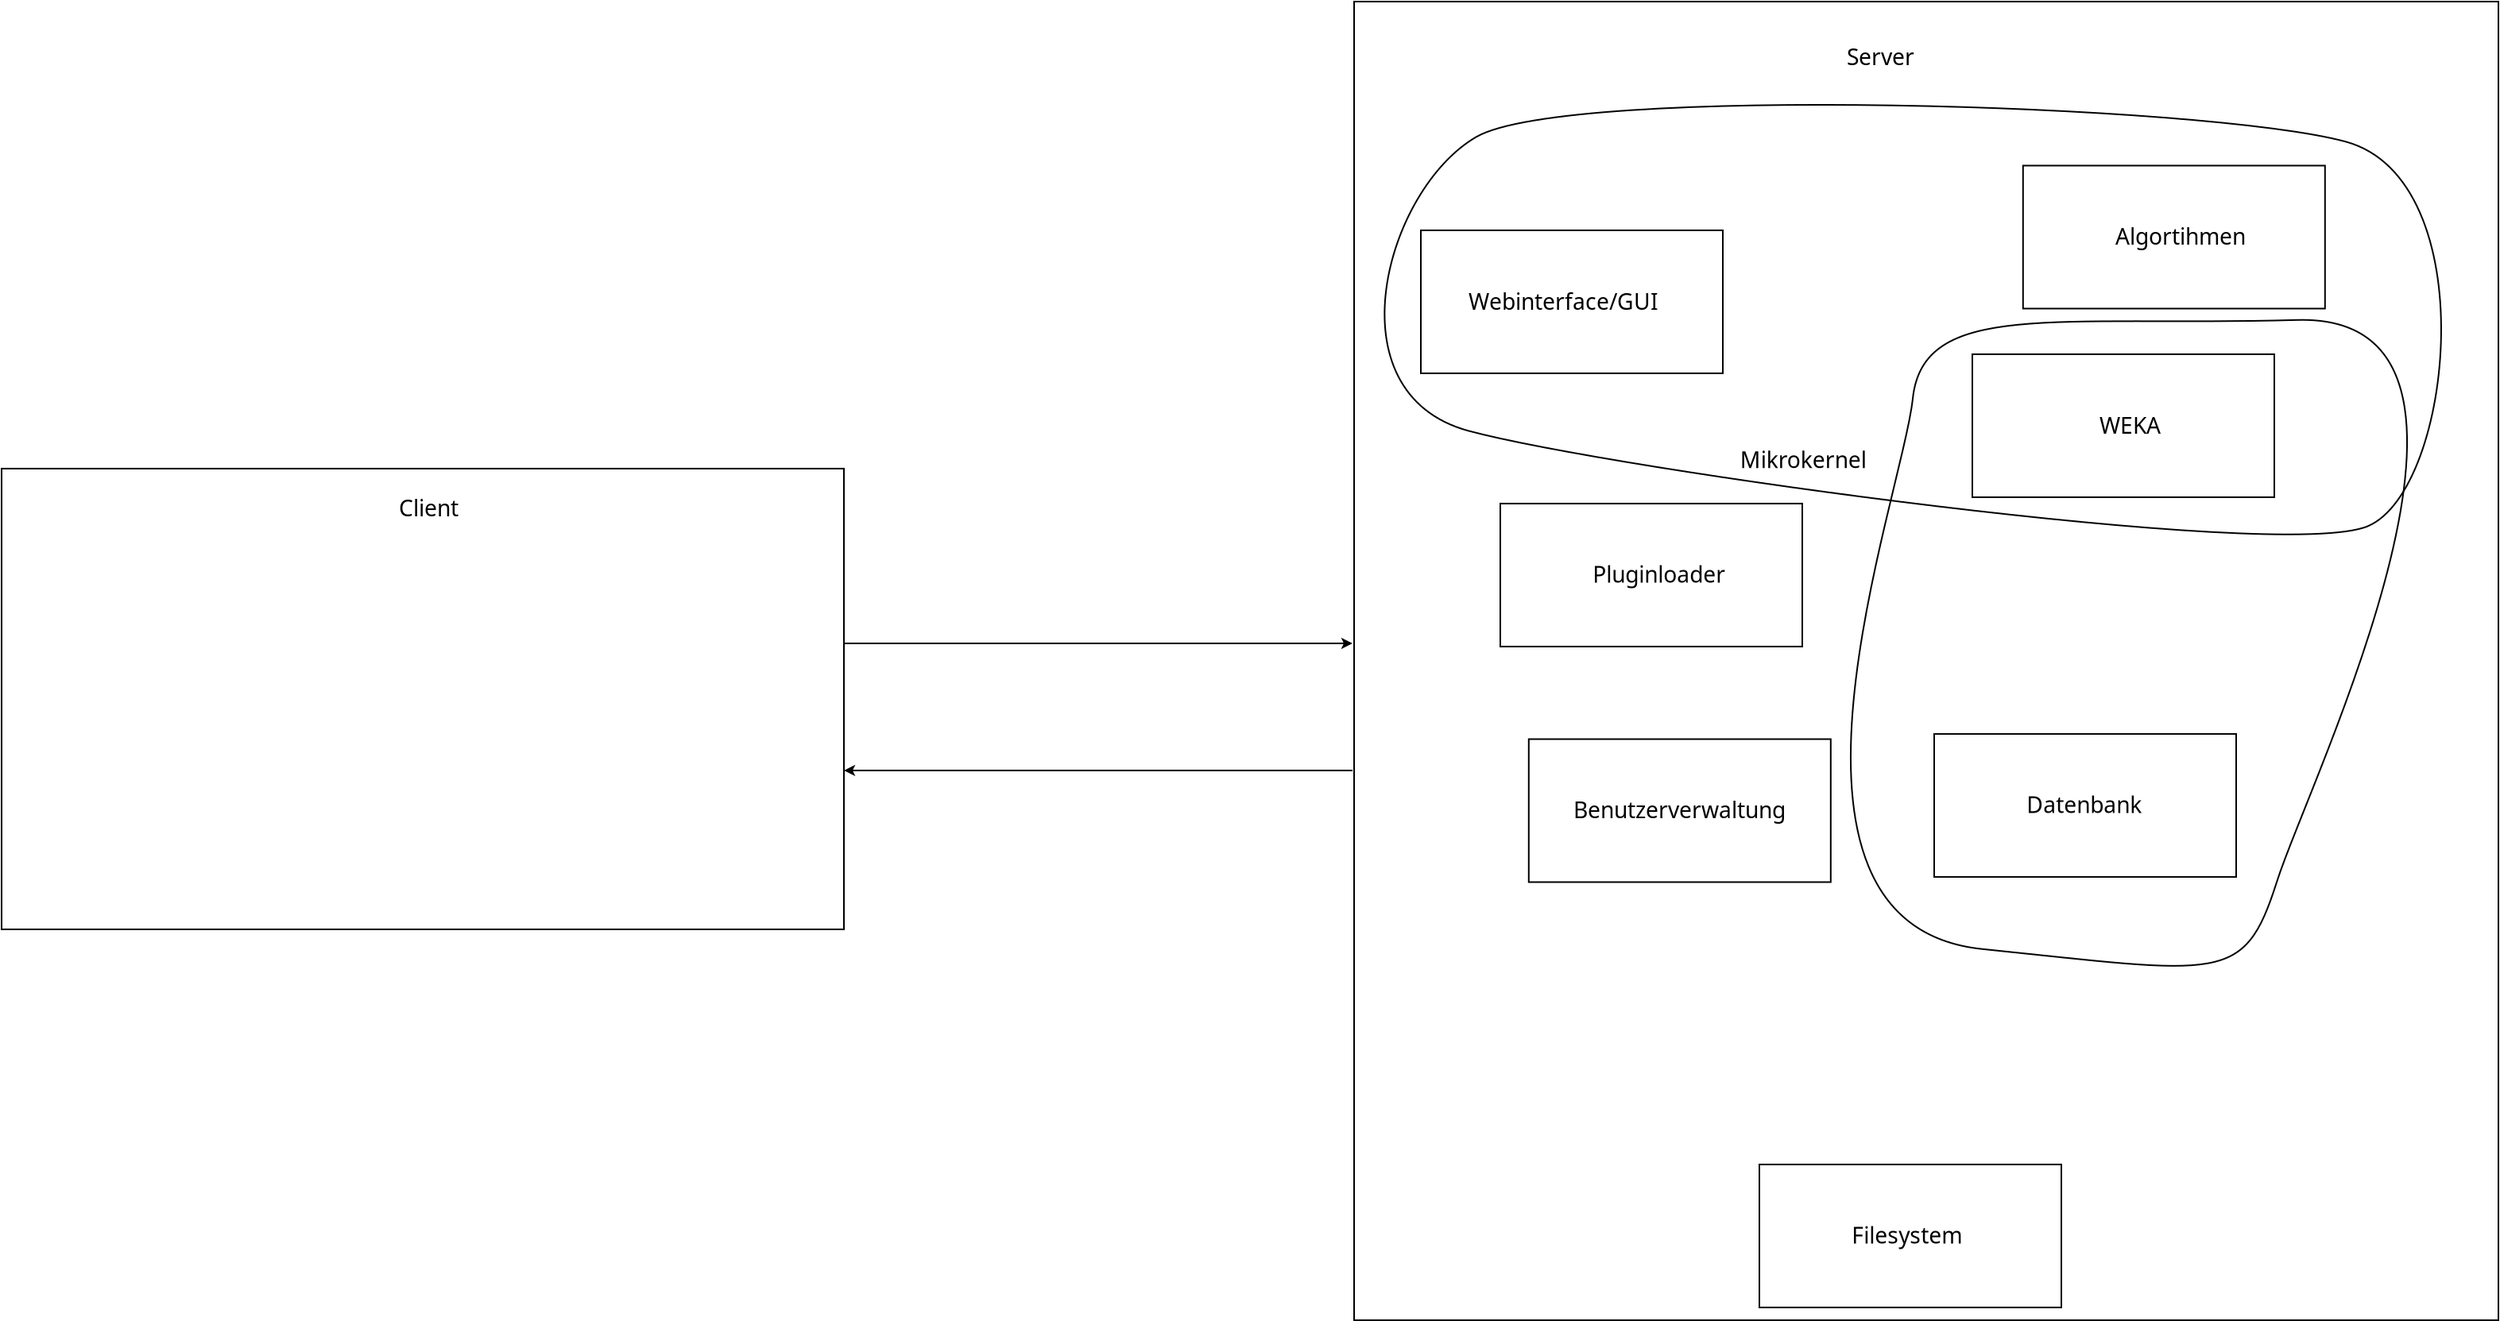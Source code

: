 <?xml version="1.0" encoding="UTF-8"?>
<dia:diagram xmlns:dia="http://www.lysator.liu.se/~alla/dia/">
  <dia:layer name="Server/Client" visible="true">
    <dia:object type="Standard - Line" version="0" id="O0">
      <dia:attribute name="obj_pos">
        <dia:point val="36,7"/>
      </dia:attribute>
      <dia:attribute name="obj_bb">
        <dia:rectangle val="35.95,6.638;68.112,7.362"/>
      </dia:attribute>
      <dia:attribute name="conn_endpoints">
        <dia:point val="36,7"/>
        <dia:point val="68,7"/>
      </dia:attribute>
      <dia:attribute name="numcp">
        <dia:int val="1"/>
      </dia:attribute>
      <dia:attribute name="end_arrow">
        <dia:enum val="22"/>
      </dia:attribute>
      <dia:attribute name="end_arrow_length">
        <dia:real val="0.5"/>
      </dia:attribute>
      <dia:attribute name="end_arrow_width">
        <dia:real val="0.5"/>
      </dia:attribute>
    </dia:object>
    <dia:object type="Standard - Line" version="0" id="O1">
      <dia:attribute name="obj_pos">
        <dia:point val="68,15"/>
      </dia:attribute>
      <dia:attribute name="obj_bb">
        <dia:rectangle val="35.888,14.638;68.05,15.362"/>
      </dia:attribute>
      <dia:attribute name="conn_endpoints">
        <dia:point val="68,15"/>
        <dia:point val="36,15"/>
      </dia:attribute>
      <dia:attribute name="numcp">
        <dia:int val="1"/>
      </dia:attribute>
      <dia:attribute name="end_arrow">
        <dia:enum val="22"/>
      </dia:attribute>
      <dia:attribute name="end_arrow_length">
        <dia:real val="0.5"/>
      </dia:attribute>
      <dia:attribute name="end_arrow_width">
        <dia:real val="0.5"/>
      </dia:attribute>
    </dia:object>
    <dia:object type="Standard - Text" version="1" id="O2">
      <dia:attribute name="obj_pos">
        <dia:point val="-27,6"/>
      </dia:attribute>
      <dia:attribute name="obj_bb">
        <dia:rectangle val="-27,5.405;-27,6.152"/>
      </dia:attribute>
      <dia:attribute name="text">
        <dia:composite type="text">
          <dia:attribute name="string">
            <dia:string>##</dia:string>
          </dia:attribute>
          <dia:attribute name="font">
            <dia:font family="sans" style="0" name="Helvetica"/>
          </dia:attribute>
          <dia:attribute name="height">
            <dia:real val="0.8"/>
          </dia:attribute>
          <dia:attribute name="pos">
            <dia:point val="-27,6"/>
          </dia:attribute>
          <dia:attribute name="color">
            <dia:color val="#000000"/>
          </dia:attribute>
          <dia:attribute name="alignment">
            <dia:enum val="0"/>
          </dia:attribute>
        </dia:composite>
      </dia:attribute>
      <dia:attribute name="valign">
        <dia:enum val="3"/>
      </dia:attribute>
    </dia:object>
    <dia:group>
      <dia:object type="Standard - Box" version="0" id="O3">
        <dia:attribute name="obj_pos">
          <dia:point val="68.1,-33.397"/>
        </dia:attribute>
        <dia:attribute name="obj_bb">
          <dia:rectangle val="68.05,-33.447;140.15,49.653"/>
        </dia:attribute>
        <dia:attribute name="elem_corner">
          <dia:point val="68.1,-33.397"/>
        </dia:attribute>
        <dia:attribute name="elem_width">
          <dia:real val="72"/>
        </dia:attribute>
        <dia:attribute name="elem_height">
          <dia:real val="83"/>
        </dia:attribute>
        <dia:attribute name="show_background">
          <dia:boolean val="true"/>
        </dia:attribute>
      </dia:object>
      <dia:object type="Standard - Text" version="1" id="O4">
        <dia:attribute name="obj_pos">
          <dia:point val="99.1,-29.397"/>
        </dia:attribute>
        <dia:attribute name="obj_bb">
          <dia:rectangle val="99.1,-30.707;103.725,-29.062"/>
        </dia:attribute>
        <dia:attribute name="text">
          <dia:composite type="text">
            <dia:attribute name="string">
              <dia:string>#Server#</dia:string>
            </dia:attribute>
            <dia:attribute name="font">
              <dia:font family="sans" style="0" name="Helvetica"/>
            </dia:attribute>
            <dia:attribute name="height">
              <dia:real val="1.764"/>
            </dia:attribute>
            <dia:attribute name="pos">
              <dia:point val="99.1,-29.397"/>
            </dia:attribute>
            <dia:attribute name="color">
              <dia:color val="#000000"/>
            </dia:attribute>
            <dia:attribute name="alignment">
              <dia:enum val="0"/>
            </dia:attribute>
          </dia:composite>
        </dia:attribute>
        <dia:attribute name="valign">
          <dia:enum val="3"/>
        </dia:attribute>
      </dia:object>
    </dia:group>
    <dia:group>
      <dia:object type="Standard - Box" version="0" id="O5">
        <dia:attribute name="obj_pos">
          <dia:point val="-17,-4"/>
        </dia:attribute>
        <dia:attribute name="obj_bb">
          <dia:rectangle val="-17.05,-4.05;36.05,25.05"/>
        </dia:attribute>
        <dia:attribute name="elem_corner">
          <dia:point val="-17,-4"/>
        </dia:attribute>
        <dia:attribute name="elem_width">
          <dia:real val="53"/>
        </dia:attribute>
        <dia:attribute name="elem_height">
          <dia:real val="29"/>
        </dia:attribute>
        <dia:attribute name="show_background">
          <dia:boolean val="true"/>
        </dia:attribute>
      </dia:object>
      <dia:object type="Standard - Text" version="1" id="O6">
        <dia:attribute name="obj_pos">
          <dia:point val="8,-1"/>
        </dia:attribute>
        <dia:attribute name="obj_bb">
          <dia:rectangle val="8,-2.31;12.085,-0.665"/>
        </dia:attribute>
        <dia:attribute name="text">
          <dia:composite type="text">
            <dia:attribute name="string">
              <dia:string>#Client#</dia:string>
            </dia:attribute>
            <dia:attribute name="font">
              <dia:font family="sans" style="0" name="Helvetica"/>
            </dia:attribute>
            <dia:attribute name="height">
              <dia:real val="1.764"/>
            </dia:attribute>
            <dia:attribute name="pos">
              <dia:point val="8,-1"/>
            </dia:attribute>
            <dia:attribute name="color">
              <dia:color val="#000000"/>
            </dia:attribute>
            <dia:attribute name="alignment">
              <dia:enum val="0"/>
            </dia:attribute>
          </dia:composite>
        </dia:attribute>
        <dia:attribute name="valign">
          <dia:enum val="3"/>
        </dia:attribute>
      </dia:object>
    </dia:group>
    <dia:group>
      <dia:object type="Standard - Box" version="0" id="O7">
        <dia:attribute name="obj_pos">
          <dia:point val="107,-11.2"/>
        </dia:attribute>
        <dia:attribute name="obj_bb">
          <dia:rectangle val="106.95,-11.25;126.05,-2.15"/>
        </dia:attribute>
        <dia:attribute name="elem_corner">
          <dia:point val="107,-11.2"/>
        </dia:attribute>
        <dia:attribute name="elem_width">
          <dia:real val="19"/>
        </dia:attribute>
        <dia:attribute name="elem_height">
          <dia:real val="9"/>
        </dia:attribute>
        <dia:attribute name="show_background">
          <dia:boolean val="true"/>
        </dia:attribute>
      </dia:object>
      <dia:object type="Standard - Text" version="1" id="O8">
        <dia:attribute name="obj_pos">
          <dia:point val="115,-6.2"/>
        </dia:attribute>
        <dia:attribute name="obj_bb">
          <dia:rectangle val="115,-7.51;119.153,-5.865"/>
        </dia:attribute>
        <dia:attribute name="text">
          <dia:composite type="text">
            <dia:attribute name="string">
              <dia:string>#WEKA#</dia:string>
            </dia:attribute>
            <dia:attribute name="font">
              <dia:font family="sans" style="0" name="Helvetica"/>
            </dia:attribute>
            <dia:attribute name="height">
              <dia:real val="1.764"/>
            </dia:attribute>
            <dia:attribute name="pos">
              <dia:point val="115,-6.2"/>
            </dia:attribute>
            <dia:attribute name="color">
              <dia:color val="#000000"/>
            </dia:attribute>
            <dia:attribute name="alignment">
              <dia:enum val="0"/>
            </dia:attribute>
          </dia:composite>
        </dia:attribute>
        <dia:attribute name="valign">
          <dia:enum val="3"/>
        </dia:attribute>
      </dia:object>
    </dia:group>
    <dia:group>
      <dia:object type="Standard - Box" version="0" id="O9">
        <dia:attribute name="obj_pos">
          <dia:point val="93.6,39.8"/>
        </dia:attribute>
        <dia:attribute name="obj_bb">
          <dia:rectangle val="93.55,39.75;112.65,48.85"/>
        </dia:attribute>
        <dia:attribute name="elem_corner">
          <dia:point val="93.6,39.8"/>
        </dia:attribute>
        <dia:attribute name="elem_width">
          <dia:real val="19"/>
        </dia:attribute>
        <dia:attribute name="elem_height">
          <dia:real val="9"/>
        </dia:attribute>
        <dia:attribute name="show_background">
          <dia:boolean val="true"/>
        </dia:attribute>
      </dia:object>
      <dia:object type="Standard - Text" version="1" id="O10">
        <dia:attribute name="obj_pos">
          <dia:point val="99.41,44.773"/>
        </dia:attribute>
        <dia:attribute name="obj_bb">
          <dia:rectangle val="99.41,43.462;106.872,45.108"/>
        </dia:attribute>
        <dia:attribute name="text">
          <dia:composite type="text">
            <dia:attribute name="string">
              <dia:string>#Filesystem#</dia:string>
            </dia:attribute>
            <dia:attribute name="font">
              <dia:font family="sans" style="0" name="Helvetica"/>
            </dia:attribute>
            <dia:attribute name="height">
              <dia:real val="1.764"/>
            </dia:attribute>
            <dia:attribute name="pos">
              <dia:point val="99.41,44.773"/>
            </dia:attribute>
            <dia:attribute name="color">
              <dia:color val="#000000"/>
            </dia:attribute>
            <dia:attribute name="alignment">
              <dia:enum val="0"/>
            </dia:attribute>
          </dia:composite>
        </dia:attribute>
        <dia:attribute name="valign">
          <dia:enum val="3"/>
        </dia:attribute>
      </dia:object>
    </dia:group>
    <dia:group>
      <dia:object type="Standard - Box" version="0" id="O11">
        <dia:attribute name="obj_pos">
          <dia:point val="79.09,13.027"/>
        </dia:attribute>
        <dia:attribute name="obj_bb">
          <dia:rectangle val="79.04,12.977;98.14,22.078"/>
        </dia:attribute>
        <dia:attribute name="elem_corner">
          <dia:point val="79.09,13.027"/>
        </dia:attribute>
        <dia:attribute name="elem_width">
          <dia:real val="19"/>
        </dia:attribute>
        <dia:attribute name="elem_height">
          <dia:real val="9"/>
        </dia:attribute>
        <dia:attribute name="show_background">
          <dia:boolean val="true"/>
        </dia:attribute>
      </dia:object>
      <dia:object type="Standard - Text" version="1" id="O12">
        <dia:attribute name="obj_pos">
          <dia:point val="81.9,18"/>
        </dia:attribute>
        <dia:attribute name="obj_bb">
          <dia:rectangle val="81.9,16.69;96.198,18.335"/>
        </dia:attribute>
        <dia:attribute name="text">
          <dia:composite type="text">
            <dia:attribute name="string">
              <dia:string>#Benutzerverwaltung#</dia:string>
            </dia:attribute>
            <dia:attribute name="font">
              <dia:font family="sans" style="0" name="Helvetica"/>
            </dia:attribute>
            <dia:attribute name="height">
              <dia:real val="1.764"/>
            </dia:attribute>
            <dia:attribute name="pos">
              <dia:point val="81.9,18"/>
            </dia:attribute>
            <dia:attribute name="color">
              <dia:color val="#000000"/>
            </dia:attribute>
            <dia:attribute name="alignment">
              <dia:enum val="0"/>
            </dia:attribute>
          </dia:composite>
        </dia:attribute>
        <dia:attribute name="valign">
          <dia:enum val="3"/>
        </dia:attribute>
      </dia:object>
    </dia:group>
    <dia:group>
      <dia:object type="Standard - Box" version="0" id="O13">
        <dia:attribute name="obj_pos">
          <dia:point val="77.3,-1.8"/>
        </dia:attribute>
        <dia:attribute name="obj_bb">
          <dia:rectangle val="77.25,-1.85;96.35,7.25"/>
        </dia:attribute>
        <dia:attribute name="elem_corner">
          <dia:point val="77.3,-1.8"/>
        </dia:attribute>
        <dia:attribute name="elem_width">
          <dia:real val="19"/>
        </dia:attribute>
        <dia:attribute name="elem_height">
          <dia:real val="9"/>
        </dia:attribute>
        <dia:attribute name="show_background">
          <dia:boolean val="true"/>
        </dia:attribute>
      </dia:object>
      <dia:object type="Standard - Text" version="1" id="O14">
        <dia:attribute name="obj_pos">
          <dia:point val="83.11,3.172"/>
        </dia:attribute>
        <dia:attribute name="obj_bb">
          <dia:rectangle val="83.11,1.863;91.892,3.507"/>
        </dia:attribute>
        <dia:attribute name="text">
          <dia:composite type="text">
            <dia:attribute name="string">
              <dia:string>#Pluginloader#</dia:string>
            </dia:attribute>
            <dia:attribute name="font">
              <dia:font family="sans" style="0" name="Helvetica"/>
            </dia:attribute>
            <dia:attribute name="height">
              <dia:real val="1.764"/>
            </dia:attribute>
            <dia:attribute name="pos">
              <dia:point val="83.11,3.172"/>
            </dia:attribute>
            <dia:attribute name="color">
              <dia:color val="#000000"/>
            </dia:attribute>
            <dia:attribute name="alignment">
              <dia:enum val="0"/>
            </dia:attribute>
          </dia:composite>
        </dia:attribute>
        <dia:attribute name="valign">
          <dia:enum val="3"/>
        </dia:attribute>
      </dia:object>
    </dia:group>
    <dia:group>
      <dia:object type="Standard - Box" version="0" id="O15">
        <dia:attribute name="obj_pos">
          <dia:point val="72.3,-19"/>
        </dia:attribute>
        <dia:attribute name="obj_bb">
          <dia:rectangle val="72.25,-19.05;91.35,-9.95"/>
        </dia:attribute>
        <dia:attribute name="elem_corner">
          <dia:point val="72.3,-19"/>
        </dia:attribute>
        <dia:attribute name="elem_width">
          <dia:real val="19"/>
        </dia:attribute>
        <dia:attribute name="elem_height">
          <dia:real val="9"/>
        </dia:attribute>
        <dia:attribute name="show_background">
          <dia:boolean val="true"/>
        </dia:attribute>
      </dia:object>
      <dia:object type="Standard - Text" version="1" id="O16">
        <dia:attribute name="obj_pos">
          <dia:point val="75.3,-14"/>
        </dia:attribute>
        <dia:attribute name="obj_bb">
          <dia:rectangle val="75.3,-15.31;87.683,-13.665"/>
        </dia:attribute>
        <dia:attribute name="text">
          <dia:composite type="text">
            <dia:attribute name="string">
              <dia:string>#Webinterface/GUI#</dia:string>
            </dia:attribute>
            <dia:attribute name="font">
              <dia:font family="sans" style="0" name="Helvetica"/>
            </dia:attribute>
            <dia:attribute name="height">
              <dia:real val="1.764"/>
            </dia:attribute>
            <dia:attribute name="pos">
              <dia:point val="75.3,-14"/>
            </dia:attribute>
            <dia:attribute name="color">
              <dia:color val="#000000"/>
            </dia:attribute>
            <dia:attribute name="alignment">
              <dia:enum val="0"/>
            </dia:attribute>
          </dia:composite>
        </dia:attribute>
        <dia:attribute name="valign">
          <dia:enum val="3"/>
        </dia:attribute>
      </dia:object>
    </dia:group>
    <dia:group>
      <dia:object type="Standard - Box" version="0" id="O17">
        <dia:attribute name="obj_pos">
          <dia:point val="104.6,12.7"/>
        </dia:attribute>
        <dia:attribute name="obj_bb">
          <dia:rectangle val="104.55,12.65;123.65,21.75"/>
        </dia:attribute>
        <dia:attribute name="elem_corner">
          <dia:point val="104.6,12.7"/>
        </dia:attribute>
        <dia:attribute name="elem_width">
          <dia:real val="19"/>
        </dia:attribute>
        <dia:attribute name="elem_height">
          <dia:real val="9"/>
        </dia:attribute>
        <dia:attribute name="show_background">
          <dia:boolean val="true"/>
        </dia:attribute>
      </dia:object>
      <dia:object type="Standard - Text" version="1" id="O18">
        <dia:attribute name="obj_pos">
          <dia:point val="110.41,17.672"/>
        </dia:attribute>
        <dia:attribute name="obj_bb">
          <dia:rectangle val="110.41,16.363;118.15,18.008"/>
        </dia:attribute>
        <dia:attribute name="text">
          <dia:composite type="text">
            <dia:attribute name="string">
              <dia:string>#Datenbank#</dia:string>
            </dia:attribute>
            <dia:attribute name="font">
              <dia:font family="sans" style="0" name="Helvetica"/>
            </dia:attribute>
            <dia:attribute name="height">
              <dia:real val="1.764"/>
            </dia:attribute>
            <dia:attribute name="pos">
              <dia:point val="110.41,17.672"/>
            </dia:attribute>
            <dia:attribute name="color">
              <dia:color val="#000000"/>
            </dia:attribute>
            <dia:attribute name="alignment">
              <dia:enum val="0"/>
            </dia:attribute>
          </dia:composite>
        </dia:attribute>
        <dia:attribute name="valign">
          <dia:enum val="3"/>
        </dia:attribute>
      </dia:object>
    </dia:group>
    <dia:group>
      <dia:object type="Standard - Box" version="0" id="O19">
        <dia:attribute name="obj_pos">
          <dia:point val="110.19,-23.073"/>
        </dia:attribute>
        <dia:attribute name="obj_bb">
          <dia:rectangle val="110.14,-23.122;129.24,-14.023"/>
        </dia:attribute>
        <dia:attribute name="elem_corner">
          <dia:point val="110.19,-23.073"/>
        </dia:attribute>
        <dia:attribute name="elem_width">
          <dia:real val="19"/>
        </dia:attribute>
        <dia:attribute name="elem_height">
          <dia:real val="9"/>
        </dia:attribute>
        <dia:attribute name="show_background">
          <dia:boolean val="true"/>
        </dia:attribute>
      </dia:object>
      <dia:object type="Standard - Text" version="1" id="O20">
        <dia:attribute name="obj_pos">
          <dia:point val="116,-18.1"/>
        </dia:attribute>
        <dia:attribute name="obj_bb">
          <dia:rectangle val="116,-19.41;124.672,-17.765"/>
        </dia:attribute>
        <dia:attribute name="text">
          <dia:composite type="text">
            <dia:attribute name="string">
              <dia:string>#Algortihmen#</dia:string>
            </dia:attribute>
            <dia:attribute name="font">
              <dia:font family="sans" style="0" name="Helvetica"/>
            </dia:attribute>
            <dia:attribute name="height">
              <dia:real val="1.764"/>
            </dia:attribute>
            <dia:attribute name="pos">
              <dia:point val="116,-18.1"/>
            </dia:attribute>
            <dia:attribute name="color">
              <dia:color val="#000000"/>
            </dia:attribute>
            <dia:attribute name="alignment">
              <dia:enum val="0"/>
            </dia:attribute>
          </dia:composite>
        </dia:attribute>
        <dia:attribute name="valign">
          <dia:enum val="3"/>
        </dia:attribute>
      </dia:object>
    </dia:group>
  </dia:layer>
  <dia:layer name="Objekte" visible="true">
    <dia:object type="Standard - Beziergon" version="0" id="O21">
      <dia:attribute name="obj_pos">
        <dia:point val="75.79,-24.88"/>
      </dia:attribute>
      <dia:attribute name="obj_bb">
        <dia:rectangle val="69.968,-26.948;136.548,0.192"/>
      </dia:attribute>
      <dia:attribute name="bez_points">
        <dia:point val="75.79,-24.88"/>
        <dia:point val="81.49,-28.18"/>
        <dia:point val="121.74,-26.963"/>
        <dia:point val="130.49,-24.58"/>
        <dia:point val="139.24,-22.196"/>
        <dia:point val="137.29,-2.68"/>
        <dia:point val="131.89,-0.38"/>
        <dia:point val="126.49,1.92"/>
        <dia:point val="84.04,-3.996"/>
        <dia:point val="75.29,-6.38"/>
        <dia:point val="66.54,-8.763"/>
        <dia:point val="70.09,-21.58"/>
      </dia:attribute>
      <dia:attribute name="corner_types">
        <dia:enum val="34348944"/>
        <dia:enum val="0"/>
        <dia:enum val="0"/>
        <dia:enum val="0"/>
        <dia:enum val="0"/>
      </dia:attribute>
      <dia:attribute name="line_width">
        <dia:real val="0.1"/>
      </dia:attribute>
      <dia:attribute name="show_background">
        <dia:boolean val="false"/>
      </dia:attribute>
    </dia:object>
    <dia:object type="Standard - Text" version="1" id="O22">
      <dia:attribute name="obj_pos">
        <dia:point val="92.39,-4.03"/>
      </dia:attribute>
      <dia:attribute name="obj_bb">
        <dia:rectangle val="92.39,-5.34;100.575,-3.695"/>
      </dia:attribute>
      <dia:attribute name="text">
        <dia:composite type="text">
          <dia:attribute name="string">
            <dia:string>#Mikrokernel#</dia:string>
          </dia:attribute>
          <dia:attribute name="font">
            <dia:font family="sans" style="0" name="Helvetica"/>
          </dia:attribute>
          <dia:attribute name="height">
            <dia:real val="1.764"/>
          </dia:attribute>
          <dia:attribute name="pos">
            <dia:point val="92.39,-4.03"/>
          </dia:attribute>
          <dia:attribute name="color">
            <dia:color val="#000000"/>
          </dia:attribute>
          <dia:attribute name="alignment">
            <dia:enum val="0"/>
          </dia:attribute>
        </dia:composite>
      </dia:attribute>
      <dia:attribute name="valign">
        <dia:enum val="3"/>
      </dia:attribute>
    </dia:object>
  </dia:layer>
  <dia:layer name="Patterns" visible="true" active="true">
    <dia:object type="Standard - Beziergon" version="0" id="O23">
      <dia:attribute name="obj_pos">
        <dia:point val="127.434,-13.356"/>
      </dia:attribute>
      <dia:attribute name="obj_bb">
        <dia:rectangle val="99.298,-13.411;134.404,27.348"/>
      </dia:attribute>
      <dia:attribute name="bez_points">
        <dia:point val="127.434,-13.356"/>
        <dia:point val="142.708,-13.781"/>
        <dia:point val="128.235,15.493"/>
        <dia:point val="126.161,21.999"/>
        <dia:point val="124.087,28.504"/>
        <dia:point val="122.767,27.797"/>
        <dia:point val="107.635,26.241"/>
        <dia:point val="92.503,24.686"/>
        <dia:point val="102.591,-2.184"/>
        <dia:point val="103.251,-8.407"/>
        <dia:point val="103.911,-14.629"/>
        <dia:point val="112.161,-12.932"/>
      </dia:attribute>
      <dia:attribute name="corner_types">
        <dia:enum val="37859824"/>
        <dia:enum val="0"/>
        <dia:enum val="0"/>
        <dia:enum val="0"/>
        <dia:enum val="0"/>
      </dia:attribute>
      <dia:attribute name="line_width">
        <dia:real val="0.1"/>
      </dia:attribute>
      <dia:attribute name="show_background">
        <dia:boolean val="false"/>
      </dia:attribute>
    </dia:object>
  </dia:layer>
</dia:diagram>
